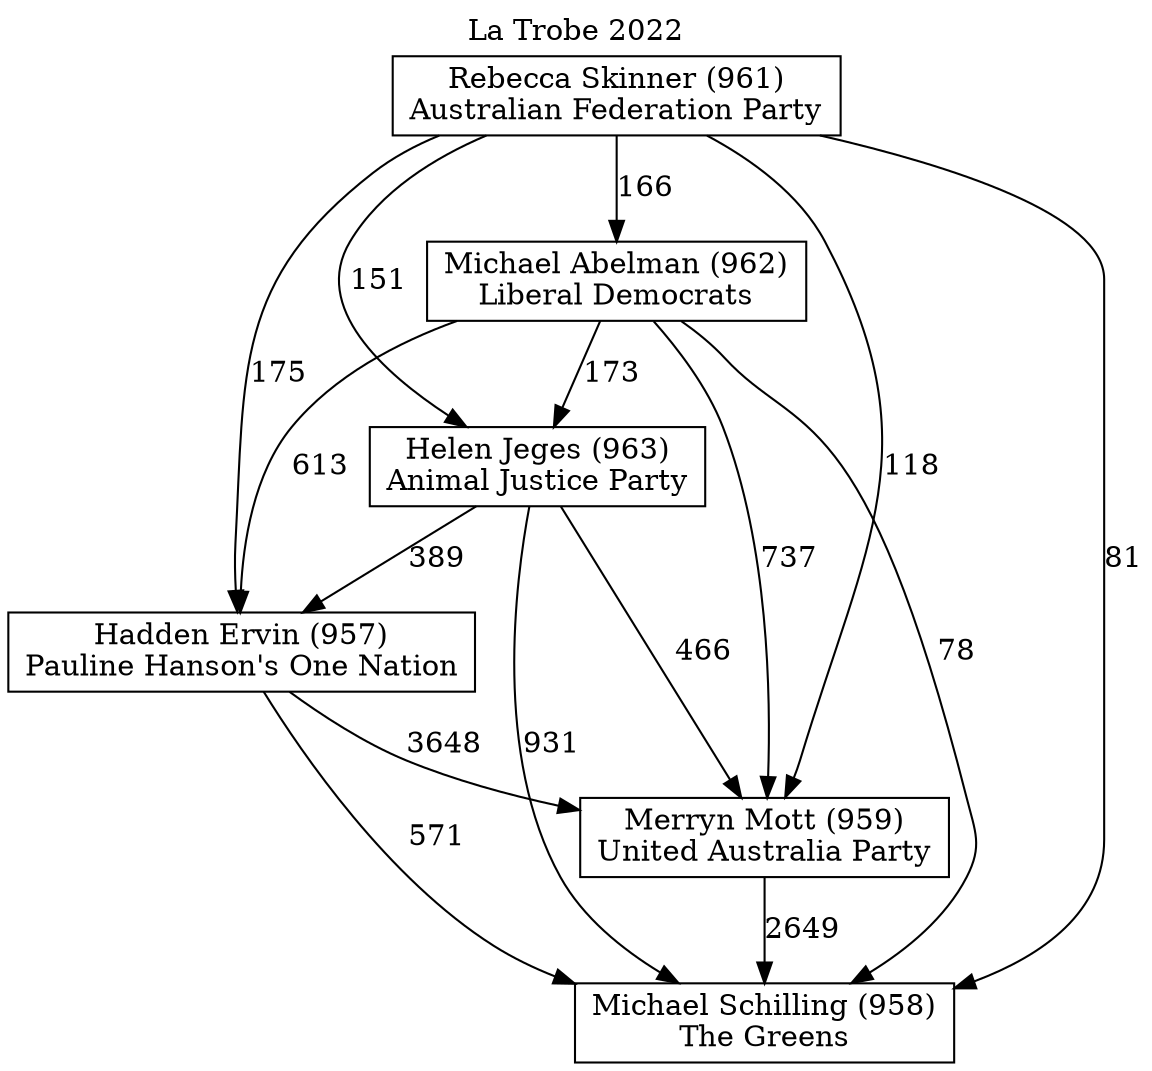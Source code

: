 // House preference flow
digraph "Michael Schilling (958)_La Trobe_2022" {
	graph [label="La Trobe 2022" labelloc=t mclimit=10]
	node [shape=box]
	"Hadden Ervin (957)" [label="Hadden Ervin (957)
Pauline Hanson's One Nation"]
	"Helen Jeges (963)" [label="Helen Jeges (963)
Animal Justice Party"]
	"Merryn Mott (959)" [label="Merryn Mott (959)
United Australia Party"]
	"Michael Abelman (962)" [label="Michael Abelman (962)
Liberal Democrats"]
	"Michael Schilling (958)" [label="Michael Schilling (958)
The Greens"]
	"Rebecca Skinner (961)" [label="Rebecca Skinner (961)
Australian Federation Party"]
	"Hadden Ervin (957)" -> "Merryn Mott (959)" [label=3648]
	"Hadden Ervin (957)" -> "Michael Schilling (958)" [label=571]
	"Helen Jeges (963)" -> "Hadden Ervin (957)" [label=389]
	"Helen Jeges (963)" -> "Merryn Mott (959)" [label=466]
	"Helen Jeges (963)" -> "Michael Schilling (958)" [label=931]
	"Merryn Mott (959)" -> "Michael Schilling (958)" [label=2649]
	"Michael Abelman (962)" -> "Hadden Ervin (957)" [label=613]
	"Michael Abelman (962)" -> "Helen Jeges (963)" [label=173]
	"Michael Abelman (962)" -> "Merryn Mott (959)" [label=737]
	"Michael Abelman (962)" -> "Michael Schilling (958)" [label=78]
	"Rebecca Skinner (961)" -> "Hadden Ervin (957)" [label=175]
	"Rebecca Skinner (961)" -> "Helen Jeges (963)" [label=151]
	"Rebecca Skinner (961)" -> "Merryn Mott (959)" [label=118]
	"Rebecca Skinner (961)" -> "Michael Abelman (962)" [label=166]
	"Rebecca Skinner (961)" -> "Michael Schilling (958)" [label=81]
}
